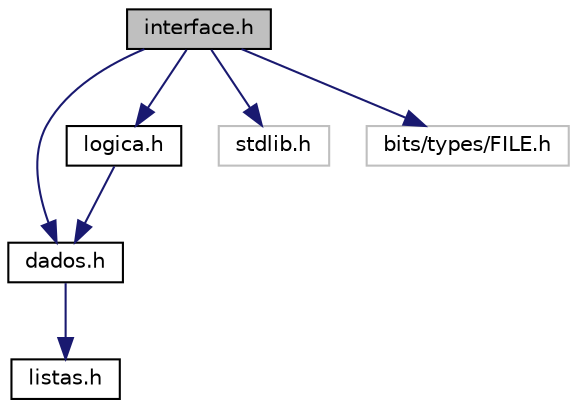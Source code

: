digraph "interface.h"
{
  edge [fontname="Helvetica",fontsize="10",labelfontname="Helvetica",labelfontsize="10"];
  node [fontname="Helvetica",fontsize="10",shape=record];
  Node0 [label="interface.h",height=0.2,width=0.4,color="black", fillcolor="grey75", style="filled", fontcolor="black"];
  Node0 -> Node1 [color="midnightblue",fontsize="10",style="solid",fontname="Helvetica"];
  Node1 [label="dados.h",height=0.2,width=0.4,color="black", fillcolor="white", style="filled",URL="$dados_8h.html"];
  Node1 -> Node2 [color="midnightblue",fontsize="10",style="solid",fontname="Helvetica"];
  Node2 [label="listas.h",height=0.2,width=0.4,color="black", fillcolor="white", style="filled",URL="$listas_8h.html"];
  Node0 -> Node3 [color="midnightblue",fontsize="10",style="solid",fontname="Helvetica"];
  Node3 [label="logica.h",height=0.2,width=0.4,color="black", fillcolor="white", style="filled",URL="$logica_8h.html"];
  Node3 -> Node1 [color="midnightblue",fontsize="10",style="solid",fontname="Helvetica"];
  Node0 -> Node4 [color="midnightblue",fontsize="10",style="solid",fontname="Helvetica"];
  Node4 [label="stdlib.h",height=0.2,width=0.4,color="grey75", fillcolor="white", style="filled"];
  Node0 -> Node5 [color="midnightblue",fontsize="10",style="solid",fontname="Helvetica"];
  Node5 [label="bits/types/FILE.h",height=0.2,width=0.4,color="grey75", fillcolor="white", style="filled"];
}
